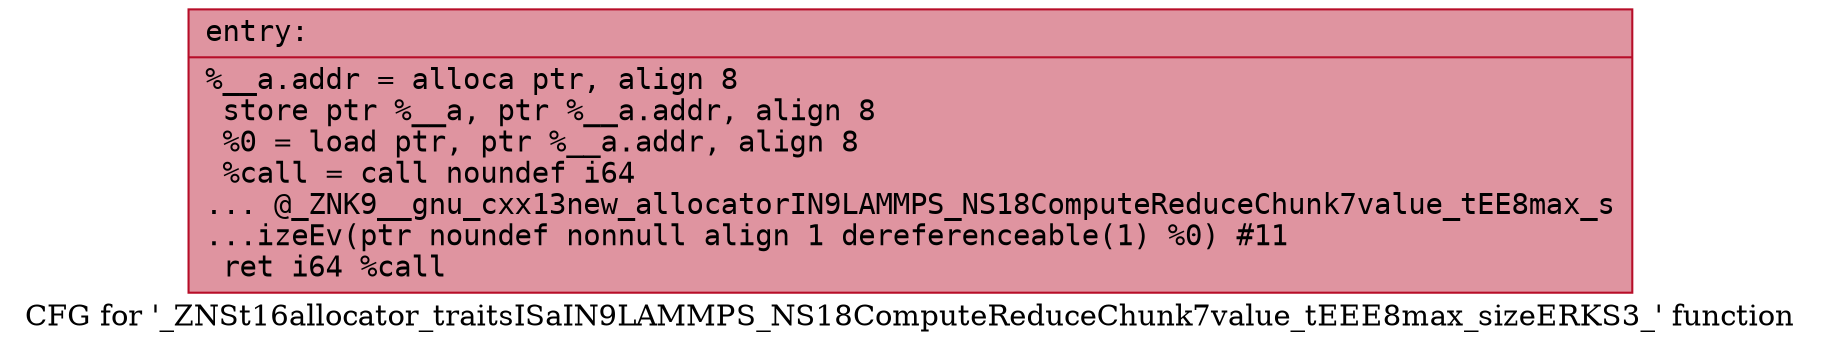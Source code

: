 digraph "CFG for '_ZNSt16allocator_traitsISaIN9LAMMPS_NS18ComputeReduceChunk7value_tEEE8max_sizeERKS3_' function" {
	label="CFG for '_ZNSt16allocator_traitsISaIN9LAMMPS_NS18ComputeReduceChunk7value_tEEE8max_sizeERKS3_' function";

	Node0x562fdb287630 [shape=record,color="#b70d28ff", style=filled, fillcolor="#b70d2870" fontname="Courier",label="{entry:\l|  %__a.addr = alloca ptr, align 8\l  store ptr %__a, ptr %__a.addr, align 8\l  %0 = load ptr, ptr %__a.addr, align 8\l  %call = call noundef i64\l... @_ZNK9__gnu_cxx13new_allocatorIN9LAMMPS_NS18ComputeReduceChunk7value_tEE8max_s\l...izeEv(ptr noundef nonnull align 1 dereferenceable(1) %0) #11\l  ret i64 %call\l}"];
}
